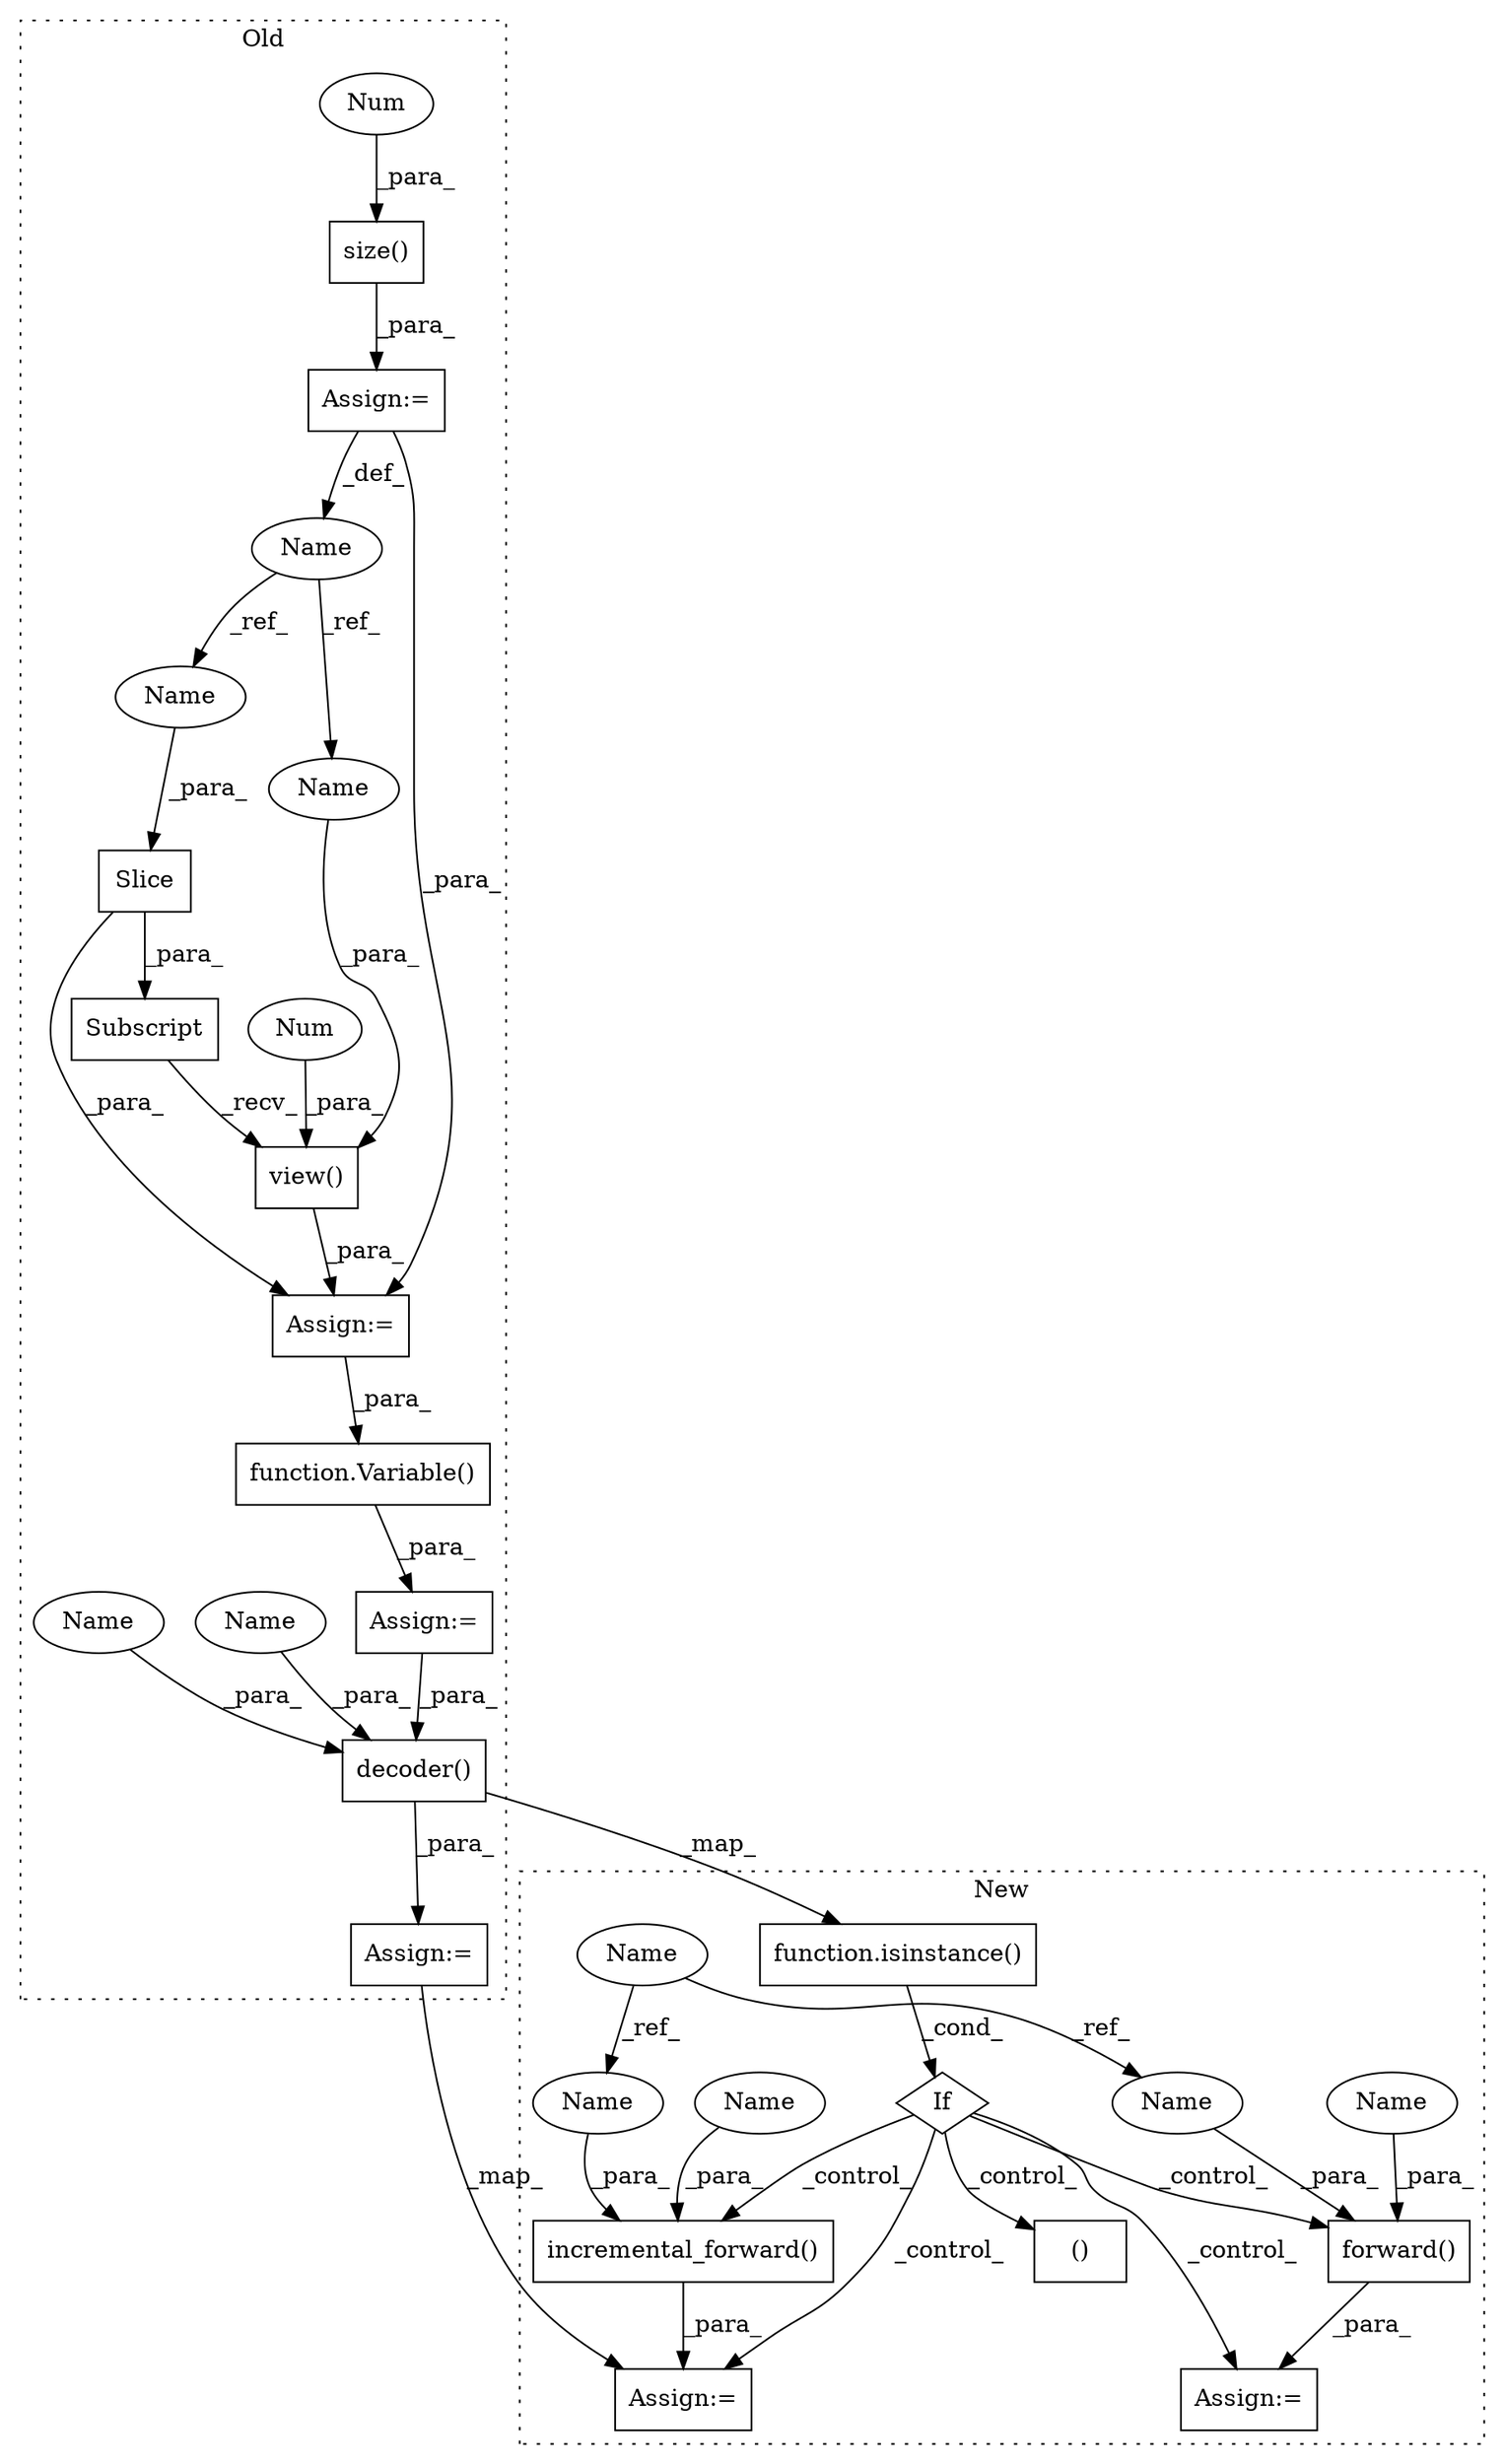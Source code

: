 digraph G {
subgraph cluster0 {
1 [label="Subscript" a="63" s="14466,0" l="23,0" shape="box"];
7 [label="view()" a="75" s="14466,14504" l="29,1" shape="box"];
8 [label="decoder()" a="75" s="14787,14831" l="14,1" shape="box"];
11 [label="function.Variable()" a="75" s="14604,14622" l="9,16" shape="box"];
12 [label="Name" a="87" s="14363" l="6" shape="ellipse"];
13 [label="Slice" a="80" s="14481" l="7" shape="box"];
14 [label="Num" a="76" s="14495" l="1" shape="ellipse"];
15 [label="Assign:=" a="68" s="14463" l="3" shape="box"];
16 [label="Assign:=" a="68" s="14369" l="3" shape="box"];
17 [label="Assign:=" a="68" s="14601" l="3" shape="box"];
18 [label="size()" a="75" s="14372,14385" l="12,1" shape="box"];
19 [label="Num" a="76" s="14384" l="1" shape="ellipse"];
21 [label="Assign:=" a="68" s="14778" l="9" shape="box"];
24 [label="Name" a="87" s="14801" l="6" shape="ellipse"];
25 [label="Name" a="87" s="14820" l="11" shape="ellipse"];
26 [label="Name" a="87" s="14498" l="6" shape="ellipse"];
27 [label="Name" a="87" s="14482" l="6" shape="ellipse"];
label = "Old";
style="dotted";
}
subgraph cluster1 {
2 [label="forward()" a="75" s="14814,14855" l="22,1" shape="box"];
3 [label="Assign:=" a="68" s="14805" l="9" shape="box"];
4 [label="If" a="96" s="14612" l="3" shape="diamond"];
5 [label="()" a="54" s="14805" l="6" shape="box"];
6 [label="incremental_forward()" a="75" s="14705,14758" l="34,1" shape="box"];
9 [label="function.isinstance()" a="75" s="14615,14666" l="11,1" shape="box"];
10 [label="Name" a="87" s="14443" l="6" shape="ellipse"];
20 [label="Assign:=" a="68" s="14696" l="9" shape="box"];
22 [label="Name" a="87" s="14836" l="6" shape="ellipse"];
23 [label="Name" a="87" s="14739" l="6" shape="ellipse"];
28 [label="Name" a="87" s="14747" l="11" shape="ellipse"];
29 [label="Name" a="87" s="14844" l="11" shape="ellipse"];
label = "New";
style="dotted";
}
1 -> 7 [label="_recv_"];
2 -> 3 [label="_para_"];
4 -> 2 [label="_control_"];
4 -> 6 [label="_control_"];
4 -> 3 [label="_control_"];
4 -> 5 [label="_control_"];
4 -> 20 [label="_control_"];
6 -> 20 [label="_para_"];
7 -> 15 [label="_para_"];
8 -> 21 [label="_para_"];
8 -> 9 [label="_map_"];
9 -> 4 [label="_cond_"];
10 -> 22 [label="_ref_"];
10 -> 23 [label="_ref_"];
11 -> 17 [label="_para_"];
12 -> 27 [label="_ref_"];
12 -> 26 [label="_ref_"];
13 -> 1 [label="_para_"];
13 -> 15 [label="_para_"];
14 -> 7 [label="_para_"];
15 -> 11 [label="_para_"];
16 -> 12 [label="_def_"];
16 -> 15 [label="_para_"];
17 -> 8 [label="_para_"];
18 -> 16 [label="_para_"];
19 -> 18 [label="_para_"];
21 -> 20 [label="_map_"];
22 -> 2 [label="_para_"];
23 -> 6 [label="_para_"];
24 -> 8 [label="_para_"];
25 -> 8 [label="_para_"];
26 -> 7 [label="_para_"];
27 -> 13 [label="_para_"];
28 -> 6 [label="_para_"];
29 -> 2 [label="_para_"];
}
